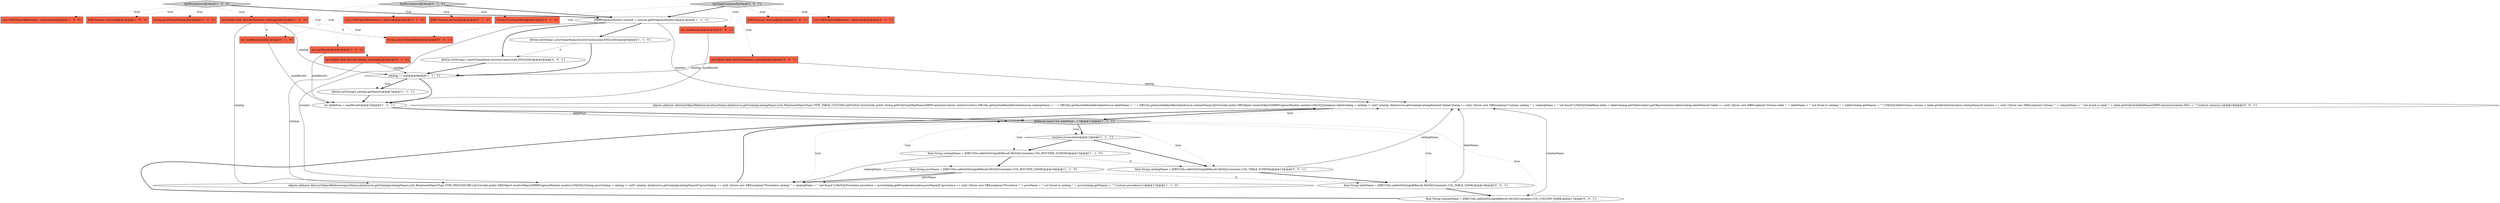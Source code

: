 digraph {
0 [style = filled, label = "findProceduresByMask['1', '0', '0']", fillcolor = lightgray, shape = diamond image = "AAA0AAABBB1BBB"];
22 [style = filled, label = "@Nullable final MySQLDatabase catalog@@@2@@@['0', '0', '1']", fillcolor = tomato, shape = box image = "AAA0AAABBB3BBB"];
32 [style = filled, label = "String constrNameMask@@@2@@@['0', '0', '1']", fillcolor = tomato, shape = box image = "AAA0AAABBB3BBB"];
23 [style = filled, label = "objects.add(new AbstractObjectReference(columnName,dataSource.getCatalog(catalogName),null,,RelationalObjectType.TYPE_TABLE_COLUMN){@NotNull @Override public String getFullyQualifiedName(DBPEvaluationContext context){return DBUtils.getQuotedIdentifier(dataSource,catalogName) + '.' + DBUtils.getQuotedIdentifier(dataSource,tableName) + '.' + DBUtils.getQuotedIdentifier(dataSource,columnName)}@Override public DBSObject resolveObject(DBRProgressMonitor monitor){MySQLDatabase tableCatalog = catalog != null? catalog: dataSource.getCatalog(catalogName)if (tableCatalog == null) {throw new DBException(\"Column catalog '\" + catalogName + \"' not found\")}MySQLTableBase table = tableCatalog.getTableCache().getObject(monitor,tableCatalog,tableName)if (table == null) {throw new DBException(\"Column table '\" + tableName + \"' not found in catalog '\" + tableCatalog.getName() + \"'\")}MySQLTableColumn column = table.getAttribute(monitor,columnName)if (column == null) {throw new DBException(\"Column '\" + columnName + \"' not found in table '\" + table.getFullyQualifiedName(DBPEvaluationContext.DDL) + \"'\")}return column}})@@@18@@@['0', '0', '1']", fillcolor = white, shape = ellipse image = "AAA0AAABBB3BBB"];
28 [style = filled, label = "final String tableName = JDBCUtils.safeGetString(dbResult,MySQLConstants.COL_TABLE_NAME)@@@16@@@['0', '0', '1']", fillcolor = white, shape = ellipse image = "AAA0AAABBB3BBB"];
21 [style = filled, label = "int maxResults@@@2@@@['0', '1', '0']", fillcolor = tomato, shape = box image = "AAA1AAABBB2BBB"];
7 [style = filled, label = "dbStat.setString(2,catalog.getName())@@@7@@@['1', '1', '1']", fillcolor = white, shape = ellipse image = "AAA0AAABBB1BBB"];
11 [style = filled, label = "monitor.isCanceled()@@@12@@@['1', '1', '1']", fillcolor = white, shape = diamond image = "AAA0AAABBB1BBB"];
13 [style = filled, label = "dbResult.next() && tableNum-- > 0@@@11@@@['1', '1', '1']", fillcolor = lightgray, shape = diamond image = "AAA0AAABBB1BBB"];
1 [style = filled, label = "final String procName = JDBCUtils.safeGetString(dbResult,MySQLConstants.COL_ROUTINE_NAME)@@@16@@@['1', '1', '0']", fillcolor = white, shape = ellipse image = "AAA0AAABBB1BBB"];
18 [style = filled, label = "findProceduresByMask['0', '1', '0']", fillcolor = lightgray, shape = diamond image = "AAA0AAABBB2BBB"];
30 [style = filled, label = "JDBCSession session@@@2@@@['0', '0', '1']", fillcolor = tomato, shape = box image = "AAA0AAABBB3BBB"];
12 [style = filled, label = "String procNameMask@@@2@@@['1', '0', '0']", fillcolor = tomato, shape = box image = "AAA0AAABBB1BBB"];
4 [style = filled, label = "List<DBSObjectReference> objects@@@2@@@['1', '0', '0']", fillcolor = tomato, shape = box image = "AAA0AAABBB1BBB"];
6 [style = filled, label = "JDBCSession session@@@2@@@['1', '0', '0']", fillcolor = tomato, shape = box image = "AAA0AAABBB1BBB"];
26 [style = filled, label = "List<DBSObjectReference> objects@@@2@@@['0', '0', '1']", fillcolor = tomato, shape = box image = "AAA0AAABBB3BBB"];
27 [style = filled, label = "findTableColumnsByMask['0', '0', '1']", fillcolor = lightgray, shape = diamond image = "AAA0AAABBB3BBB"];
2 [style = filled, label = "DBRProgressMonitor monitor = session.getProgressMonitor()@@@3@@@['1', '1', '1']", fillcolor = white, shape = ellipse image = "AAA0AAABBB1BBB"];
8 [style = filled, label = "dbStat.setString(1,procNameMask.toLowerCase(Locale.ENGLISH))@@@5@@@['1', '1', '0']", fillcolor = white, shape = ellipse image = "AAA0AAABBB1BBB"];
17 [style = filled, label = "@Nullable final MySQLCatalog catalog@@@2@@@['0', '1', '0']", fillcolor = tomato, shape = box image = "AAA0AAABBB2BBB"];
5 [style = filled, label = "objects.add(new AbstractObjectReference(procName,dataSource.getCatalog(catalogName),null,,RelationalObjectType.TYPE_PROCEDURE){@Override public DBSObject resolveObject(DBRProgressMonitor monitor){MySQLCatalog procCatalog = catalog != null? catalog: dataSource.getCatalog(catalogName)if (procCatalog == null) {throw new DBException(\"Procedure catalog '\" + catalogName + \"' not found\")}MySQLProcedure procedure = procCatalog.getProcedure(monitor,procName)if (procedure == null) {throw new DBException(\"Procedure '\" + procName + \"' not found in catalog '\" + procCatalog.getName() + \"'\")}return procedure}})@@@17@@@['1', '1', '0']", fillcolor = white, shape = ellipse image = "AAA0AAABBB1BBB"];
24 [style = filled, label = "dbStat.setString(1,constrNameMask.toLowerCase(Locale.ENGLISH))@@@5@@@['0', '0', '1']", fillcolor = white, shape = ellipse image = "AAA0AAABBB3BBB"];
19 [style = filled, label = "List<DBSObjectReference> objects@@@2@@@['0', '1', '0']", fillcolor = tomato, shape = box image = "AAA0AAABBB2BBB"];
14 [style = filled, label = "int tableNum = maxResults@@@10@@@['1', '1', '1']", fillcolor = white, shape = ellipse image = "AAA0AAABBB1BBB"];
31 [style = filled, label = "int maxResults@@@2@@@['0', '0', '1']", fillcolor = tomato, shape = box image = "AAA0AAABBB3BBB"];
16 [style = filled, label = "JDBCSession session@@@2@@@['0', '1', '0']", fillcolor = tomato, shape = box image = "AAA0AAABBB2BBB"];
15 [style = filled, label = "@Nullable final MySQLDatabase catalog@@@2@@@['1', '0', '0']", fillcolor = tomato, shape = box image = "AAA1AAABBB1BBB"];
20 [style = filled, label = "String procNameMask@@@2@@@['0', '1', '0']", fillcolor = tomato, shape = box image = "AAA0AAABBB2BBB"];
10 [style = filled, label = "catalog != null@@@6@@@['1', '1', '1']", fillcolor = white, shape = diamond image = "AAA0AAABBB1BBB"];
25 [style = filled, label = "final String catalogName = JDBCUtils.safeGetString(dbResult,MySQLConstants.COL_TABLE_SCHEMA)@@@15@@@['0', '0', '1']", fillcolor = white, shape = ellipse image = "AAA0AAABBB3BBB"];
3 [style = filled, label = "final String catalogName = JDBCUtils.safeGetString(dbResult,MySQLConstants.COL_ROUTINE_SCHEMA)@@@15@@@['1', '1', '0']", fillcolor = white, shape = ellipse image = "AAA0AAABBB1BBB"];
9 [style = filled, label = "int maxResults@@@2@@@['1', '0', '0']", fillcolor = tomato, shape = box image = "AAA0AAABBB1BBB"];
29 [style = filled, label = "final String columnName = JDBCUtils.safeGetString(dbResult,MySQLConstants.COL_COLUMN_NAME)@@@17@@@['0', '0', '1']", fillcolor = white, shape = ellipse image = "AAA0AAABBB3BBB"];
15->5 [style = solid, label="catalog"];
1->5 [style = bold, label=""];
24->10 [style = bold, label=""];
28->29 [style = bold, label=""];
8->10 [style = bold, label=""];
0->12 [style = dotted, label="true"];
27->32 [style = dotted, label="true"];
25->28 [style = bold, label=""];
22->10 [style = solid, label="catalog"];
13->28 [style = dotted, label="true"];
27->22 [style = dotted, label="true"];
3->1 [style = bold, label=""];
3->5 [style = solid, label="catalogName"];
13->3 [style = dotted, label="true"];
9->14 [style = solid, label="maxResults"];
10->14 [style = bold, label=""];
18->16 [style = dotted, label="true"];
13->25 [style = dotted, label="true"];
0->15 [style = dotted, label="true"];
21->14 [style = solid, label="maxResults"];
27->26 [style = dotted, label="true"];
0->2 [style = bold, label=""];
0->4 [style = dotted, label="true"];
18->21 [style = dotted, label="true"];
15->10 [style = solid, label="catalog"];
18->19 [style = dotted, label="true"];
29->23 [style = solid, label="columnName"];
15->32 [style = dashed, label="0"];
15->21 [style = dashed, label="0"];
13->5 [style = dotted, label="true"];
1->5 [style = solid, label="procName"];
29->23 [style = bold, label=""];
2->23 [style = solid, label="monitor"];
18->20 [style = dotted, label="true"];
18->2 [style = bold, label=""];
22->23 [style = solid, label="catalog"];
0->6 [style = dotted, label="true"];
14->13 [style = solid, label="tableNum"];
8->24 [style = dashed, label="0"];
10->7 [style = bold, label=""];
17->10 [style = solid, label="catalog"];
13->11 [style = bold, label=""];
1->28 [style = dashed, label="0"];
13->23 [style = dotted, label="true"];
7->14 [style = bold, label=""];
13->1 [style = dotted, label="true"];
27->30 [style = dotted, label="true"];
31->14 [style = solid, label="maxResults"];
28->23 [style = solid, label="tableName"];
11->3 [style = bold, label=""];
23->13 [style = bold, label=""];
13->29 [style = dotted, label="true"];
27->31 [style = dotted, label="true"];
5->13 [style = bold, label=""];
2->5 [style = solid, label="monitor"];
13->11 [style = dotted, label="true"];
25->23 [style = solid, label="catalogName"];
18->17 [style = dotted, label="true"];
14->13 [style = bold, label=""];
2->24 [style = bold, label=""];
17->5 [style = solid, label="catalog"];
0->9 [style = dotted, label="true"];
27->2 [style = bold, label=""];
10->7 [style = dotted, label="true"];
11->25 [style = bold, label=""];
2->8 [style = bold, label=""];
3->25 [style = dashed, label="0"];
}
